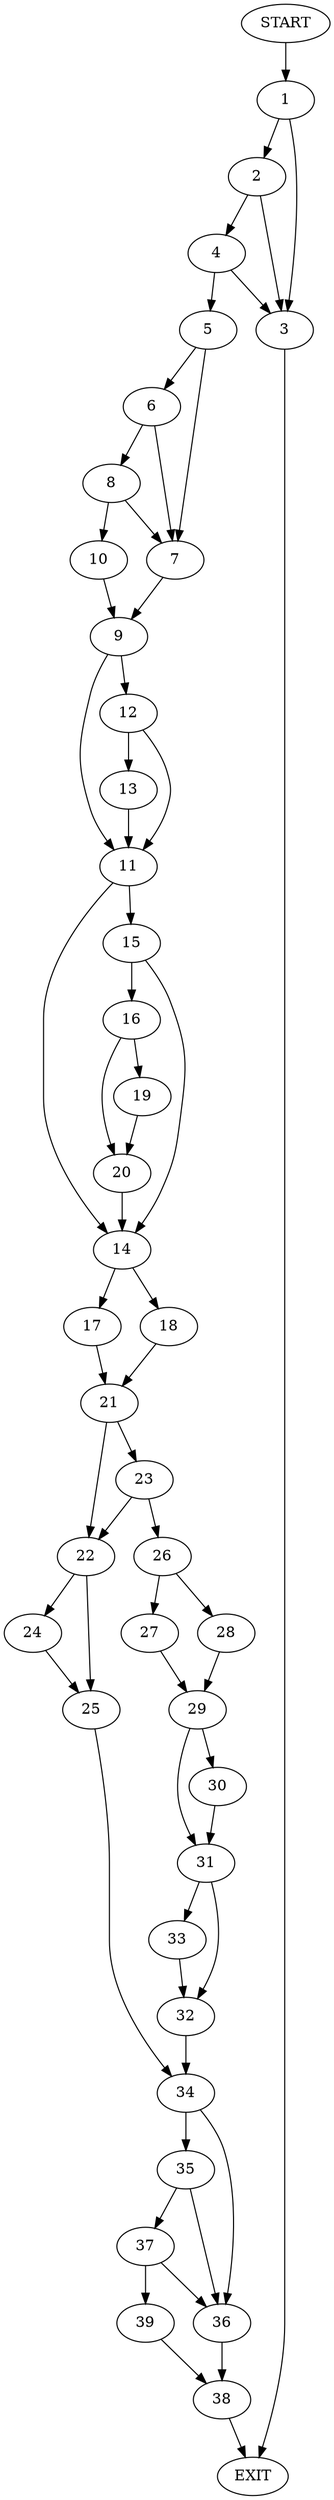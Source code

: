 digraph {
0 [label="START"]
40 [label="EXIT"]
0 -> 1
1 -> 2
1 -> 3
3 -> 40
2 -> 4
2 -> 3
4 -> 3
4 -> 5
5 -> 6
5 -> 7
6 -> 8
6 -> 7
7 -> 9
8 -> 10
8 -> 7
10 -> 9
9 -> 11
9 -> 12
12 -> 11
12 -> 13
11 -> 14
11 -> 15
13 -> 11
15 -> 14
15 -> 16
14 -> 17
14 -> 18
16 -> 19
16 -> 20
20 -> 14
19 -> 20
17 -> 21
18 -> 21
21 -> 22
21 -> 23
22 -> 24
22 -> 25
23 -> 22
23 -> 26
26 -> 27
26 -> 28
28 -> 29
27 -> 29
29 -> 30
29 -> 31
31 -> 32
31 -> 33
30 -> 31
32 -> 34
33 -> 32
34 -> 35
34 -> 36
25 -> 34
24 -> 25
35 -> 37
35 -> 36
36 -> 38
37 -> 36
37 -> 39
39 -> 38
38 -> 40
}
